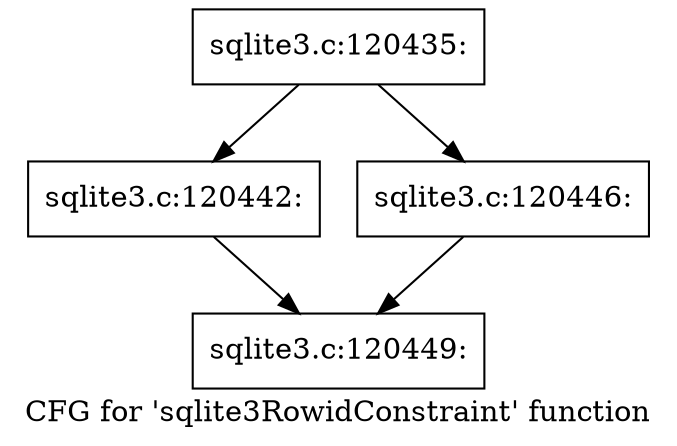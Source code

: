 digraph "CFG for 'sqlite3RowidConstraint' function" {
	label="CFG for 'sqlite3RowidConstraint' function";

	Node0x55c0f9f56fe0 [shape=record,label="{sqlite3.c:120435:}"];
	Node0x55c0f9f56fe0 -> Node0x55c0f9fa9e40;
	Node0x55c0f9f56fe0 -> Node0x55c0f9fa9ee0;
	Node0x55c0f9fa9e40 [shape=record,label="{sqlite3.c:120442:}"];
	Node0x55c0f9fa9e40 -> Node0x55c0f9fa9e90;
	Node0x55c0f9fa9ee0 [shape=record,label="{sqlite3.c:120446:}"];
	Node0x55c0f9fa9ee0 -> Node0x55c0f9fa9e90;
	Node0x55c0f9fa9e90 [shape=record,label="{sqlite3.c:120449:}"];
}
